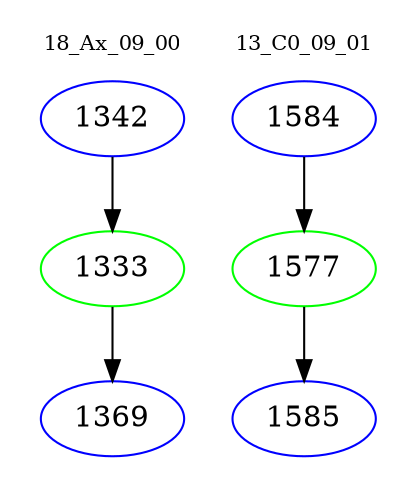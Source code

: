 digraph{
subgraph cluster_0 {
color = white
label = "18_Ax_09_00";
fontsize=10;
T0_1342 [label="1342", color="blue"]
T0_1342 -> T0_1333 [color="black"]
T0_1333 [label="1333", color="green"]
T0_1333 -> T0_1369 [color="black"]
T0_1369 [label="1369", color="blue"]
}
subgraph cluster_1 {
color = white
label = "13_C0_09_01";
fontsize=10;
T1_1584 [label="1584", color="blue"]
T1_1584 -> T1_1577 [color="black"]
T1_1577 [label="1577", color="green"]
T1_1577 -> T1_1585 [color="black"]
T1_1585 [label="1585", color="blue"]
}
}
